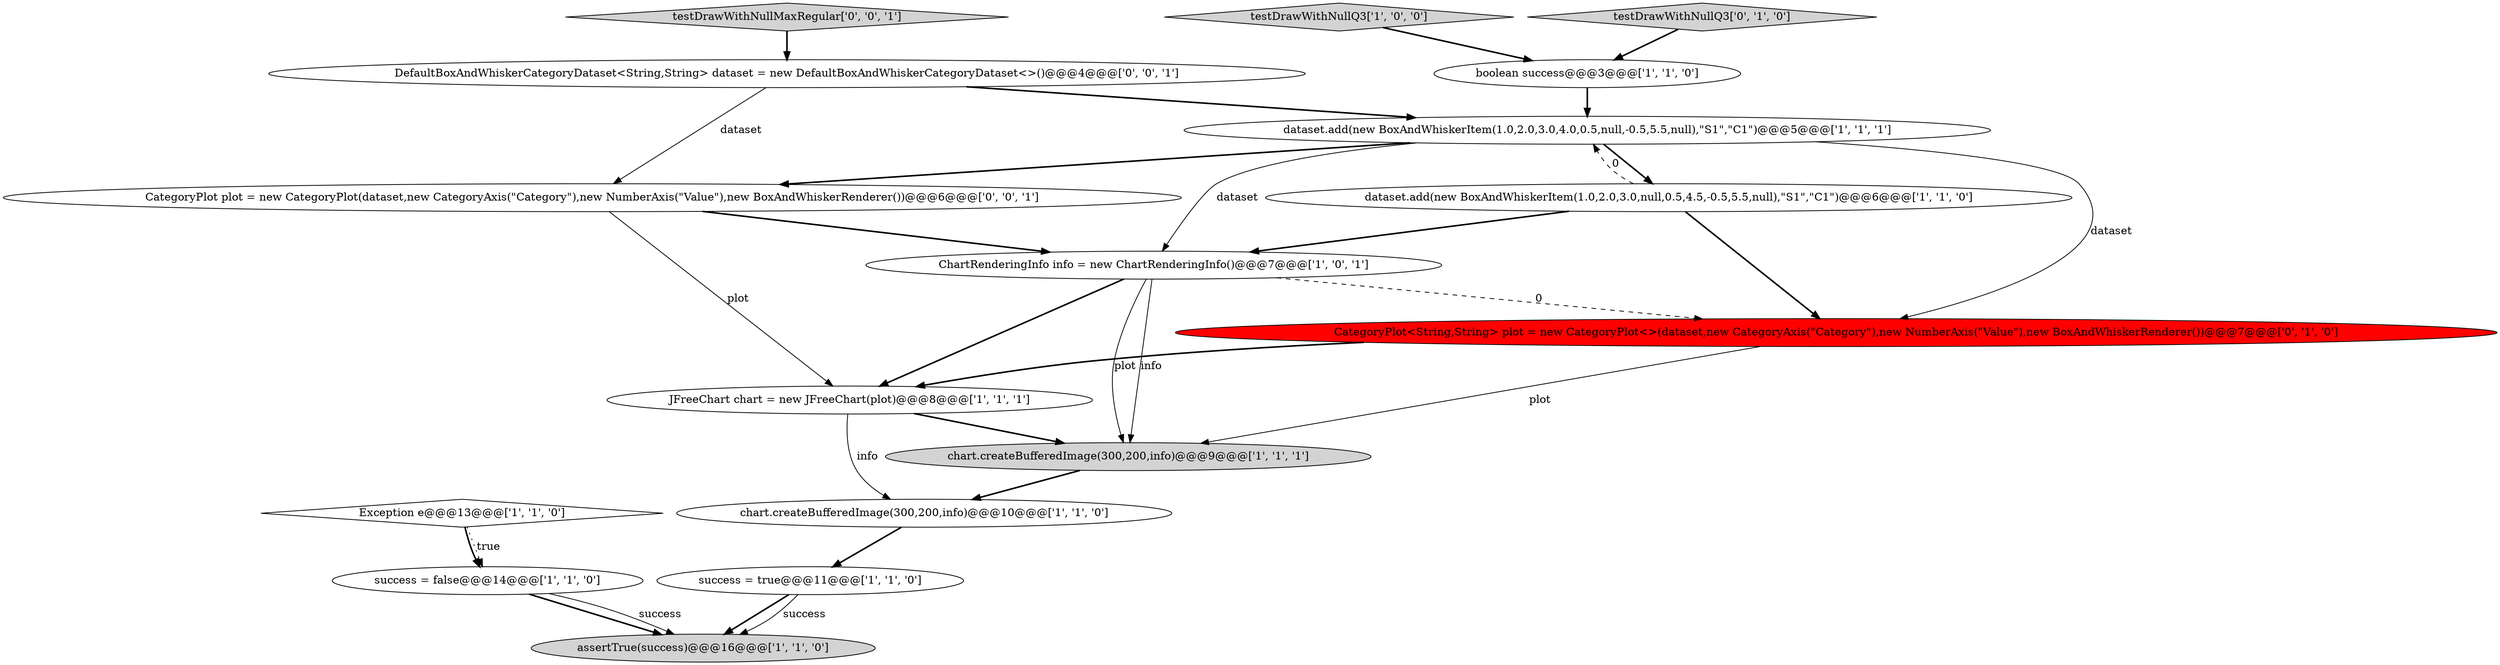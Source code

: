 digraph {
3 [style = filled, label = "success = false@@@14@@@['1', '1', '0']", fillcolor = white, shape = ellipse image = "AAA0AAABBB1BBB"];
0 [style = filled, label = "JFreeChart chart = new JFreeChart(plot)@@@8@@@['1', '1', '1']", fillcolor = white, shape = ellipse image = "AAA0AAABBB1BBB"];
10 [style = filled, label = "boolean success@@@3@@@['1', '1', '0']", fillcolor = white, shape = ellipse image = "AAA0AAABBB1BBB"];
7 [style = filled, label = "success = true@@@11@@@['1', '1', '0']", fillcolor = white, shape = ellipse image = "AAA0AAABBB1BBB"];
12 [style = filled, label = "testDrawWithNullQ3['0', '1', '0']", fillcolor = lightgray, shape = diamond image = "AAA0AAABBB2BBB"];
15 [style = filled, label = "CategoryPlot plot = new CategoryPlot(dataset,new CategoryAxis(\"Category\"),new NumberAxis(\"Value\"),new BoxAndWhiskerRenderer())@@@6@@@['0', '0', '1']", fillcolor = white, shape = ellipse image = "AAA0AAABBB3BBB"];
2 [style = filled, label = "testDrawWithNullQ3['1', '0', '0']", fillcolor = lightgray, shape = diamond image = "AAA0AAABBB1BBB"];
16 [style = filled, label = "DefaultBoxAndWhiskerCategoryDataset<String,String> dataset = new DefaultBoxAndWhiskerCategoryDataset<>()@@@4@@@['0', '0', '1']", fillcolor = white, shape = ellipse image = "AAA0AAABBB3BBB"];
4 [style = filled, label = "dataset.add(new BoxAndWhiskerItem(1.0,2.0,3.0,4.0,0.5,null,-0.5,5.5,null),\"S1\",\"C1\")@@@5@@@['1', '1', '1']", fillcolor = white, shape = ellipse image = "AAA0AAABBB1BBB"];
1 [style = filled, label = "chart.createBufferedImage(300,200,info)@@@10@@@['1', '1', '0']", fillcolor = white, shape = ellipse image = "AAA0AAABBB1BBB"];
5 [style = filled, label = "Exception e@@@13@@@['1', '1', '0']", fillcolor = white, shape = diamond image = "AAA0AAABBB1BBB"];
8 [style = filled, label = "assertTrue(success)@@@16@@@['1', '1', '0']", fillcolor = lightgray, shape = ellipse image = "AAA0AAABBB1BBB"];
11 [style = filled, label = "chart.createBufferedImage(300,200,info)@@@9@@@['1', '1', '1']", fillcolor = lightgray, shape = ellipse image = "AAA0AAABBB1BBB"];
14 [style = filled, label = "testDrawWithNullMaxRegular['0', '0', '1']", fillcolor = lightgray, shape = diamond image = "AAA0AAABBB3BBB"];
9 [style = filled, label = "dataset.add(new BoxAndWhiskerItem(1.0,2.0,3.0,null,0.5,4.5,-0.5,5.5,null),\"S1\",\"C1\")@@@6@@@['1', '1', '0']", fillcolor = white, shape = ellipse image = "AAA0AAABBB1BBB"];
13 [style = filled, label = "CategoryPlot<String,String> plot = new CategoryPlot<>(dataset,new CategoryAxis(\"Category\"),new NumberAxis(\"Value\"),new BoxAndWhiskerRenderer())@@@7@@@['0', '1', '0']", fillcolor = red, shape = ellipse image = "AAA1AAABBB2BBB"];
6 [style = filled, label = "ChartRenderingInfo info = new ChartRenderingInfo()@@@7@@@['1', '0', '1']", fillcolor = white, shape = ellipse image = "AAA0AAABBB1BBB"];
5->3 [style = bold, label=""];
4->9 [style = bold, label=""];
14->16 [style = bold, label=""];
0->1 [style = solid, label="info"];
9->4 [style = dashed, label="0"];
11->1 [style = bold, label=""];
15->0 [style = solid, label="plot"];
4->15 [style = bold, label=""];
0->11 [style = bold, label=""];
15->6 [style = bold, label=""];
6->0 [style = bold, label=""];
5->3 [style = dotted, label="true"];
7->8 [style = bold, label=""];
2->10 [style = bold, label=""];
1->7 [style = bold, label=""];
6->11 [style = solid, label="info"];
9->6 [style = bold, label=""];
13->11 [style = solid, label="plot"];
4->13 [style = solid, label="dataset"];
12->10 [style = bold, label=""];
6->13 [style = dashed, label="0"];
4->6 [style = solid, label="dataset"];
7->8 [style = solid, label="success"];
3->8 [style = bold, label=""];
6->11 [style = solid, label="plot"];
10->4 [style = bold, label=""];
16->15 [style = solid, label="dataset"];
16->4 [style = bold, label=""];
3->8 [style = solid, label="success"];
13->0 [style = bold, label=""];
9->13 [style = bold, label=""];
}
